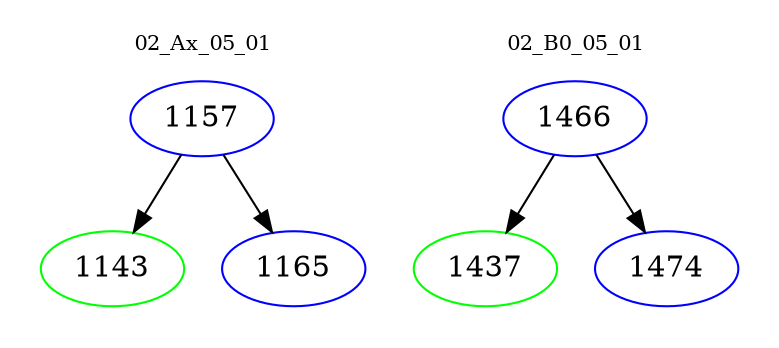 digraph{
subgraph cluster_0 {
color = white
label = "02_Ax_05_01";
fontsize=10;
T0_1157 [label="1157", color="blue"]
T0_1157 -> T0_1143 [color="black"]
T0_1143 [label="1143", color="green"]
T0_1157 -> T0_1165 [color="black"]
T0_1165 [label="1165", color="blue"]
}
subgraph cluster_1 {
color = white
label = "02_B0_05_01";
fontsize=10;
T1_1466 [label="1466", color="blue"]
T1_1466 -> T1_1437 [color="black"]
T1_1437 [label="1437", color="green"]
T1_1466 -> T1_1474 [color="black"]
T1_1474 [label="1474", color="blue"]
}
}
